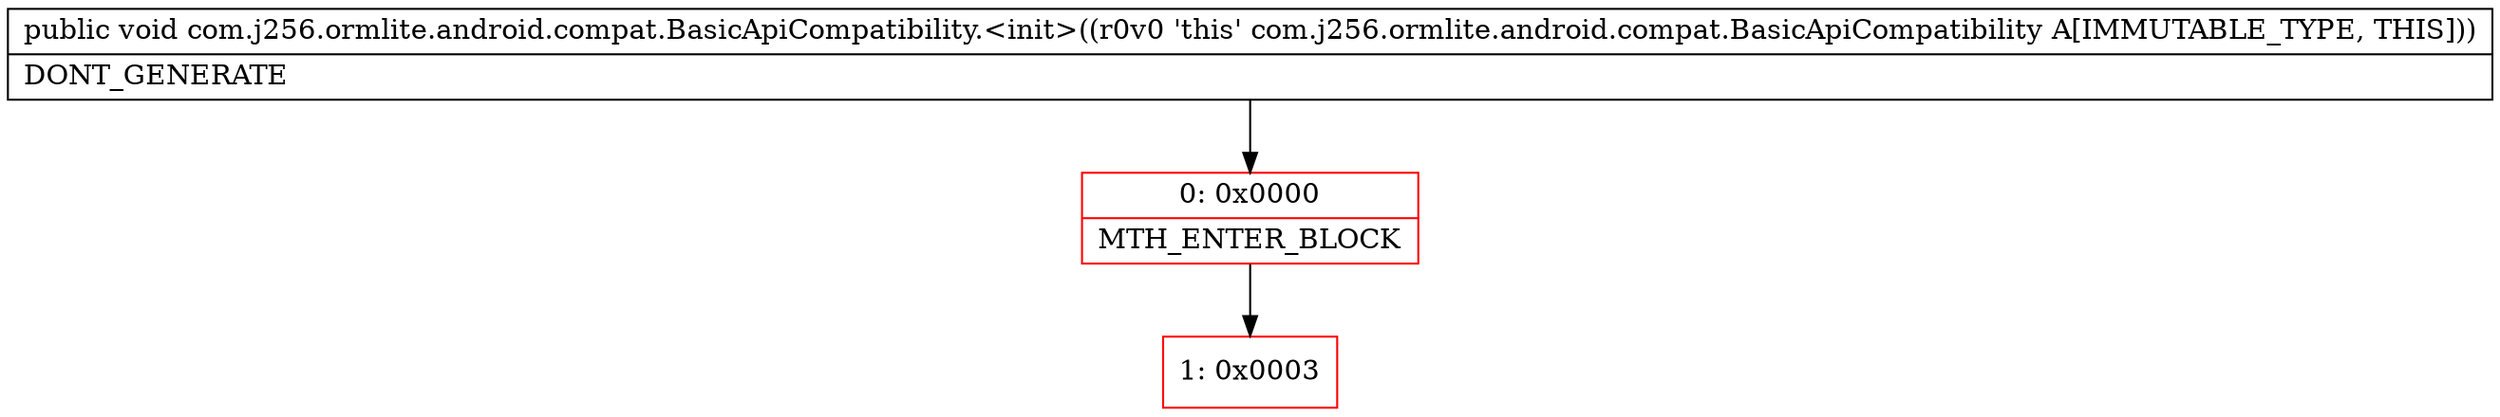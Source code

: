 digraph "CFG forcom.j256.ormlite.android.compat.BasicApiCompatibility.\<init\>()V" {
subgraph cluster_Region_915004605 {
label = "R(0)";
node [shape=record,color=blue];
}
Node_0 [shape=record,color=red,label="{0\:\ 0x0000|MTH_ENTER_BLOCK\l}"];
Node_1 [shape=record,color=red,label="{1\:\ 0x0003}"];
MethodNode[shape=record,label="{public void com.j256.ormlite.android.compat.BasicApiCompatibility.\<init\>((r0v0 'this' com.j256.ormlite.android.compat.BasicApiCompatibility A[IMMUTABLE_TYPE, THIS]))  | DONT_GENERATE\l}"];
MethodNode -> Node_0;
Node_0 -> Node_1;
}

